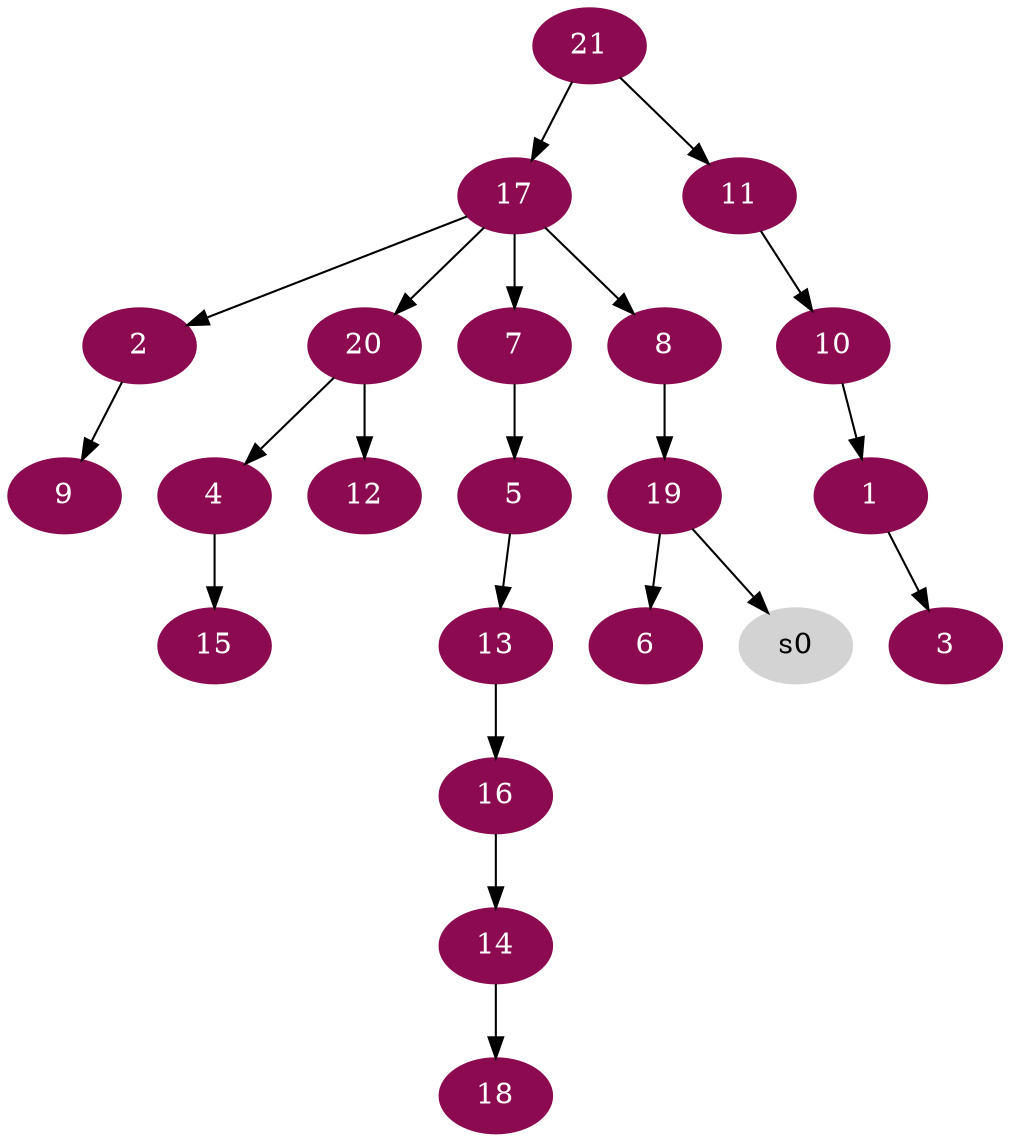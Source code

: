 digraph G {
node [color=deeppink4, style=filled, fontcolor=white];
10 -> 1;
17 -> 2;
1 -> 3;
20 -> 4;
7 -> 5;
19 -> 6;
17 -> 7;
17 -> 8;
2 -> 9;
11 -> 10;
21 -> 11;
20 -> 12;
5 -> 13;
16 -> 14;
4 -> 15;
13 -> 16;
21 -> 17;
14 -> 18;
8 -> 19;
17 -> 20;
node [color=lightgrey, style=filled, fontcolor=black];
19 -> s0;
}
